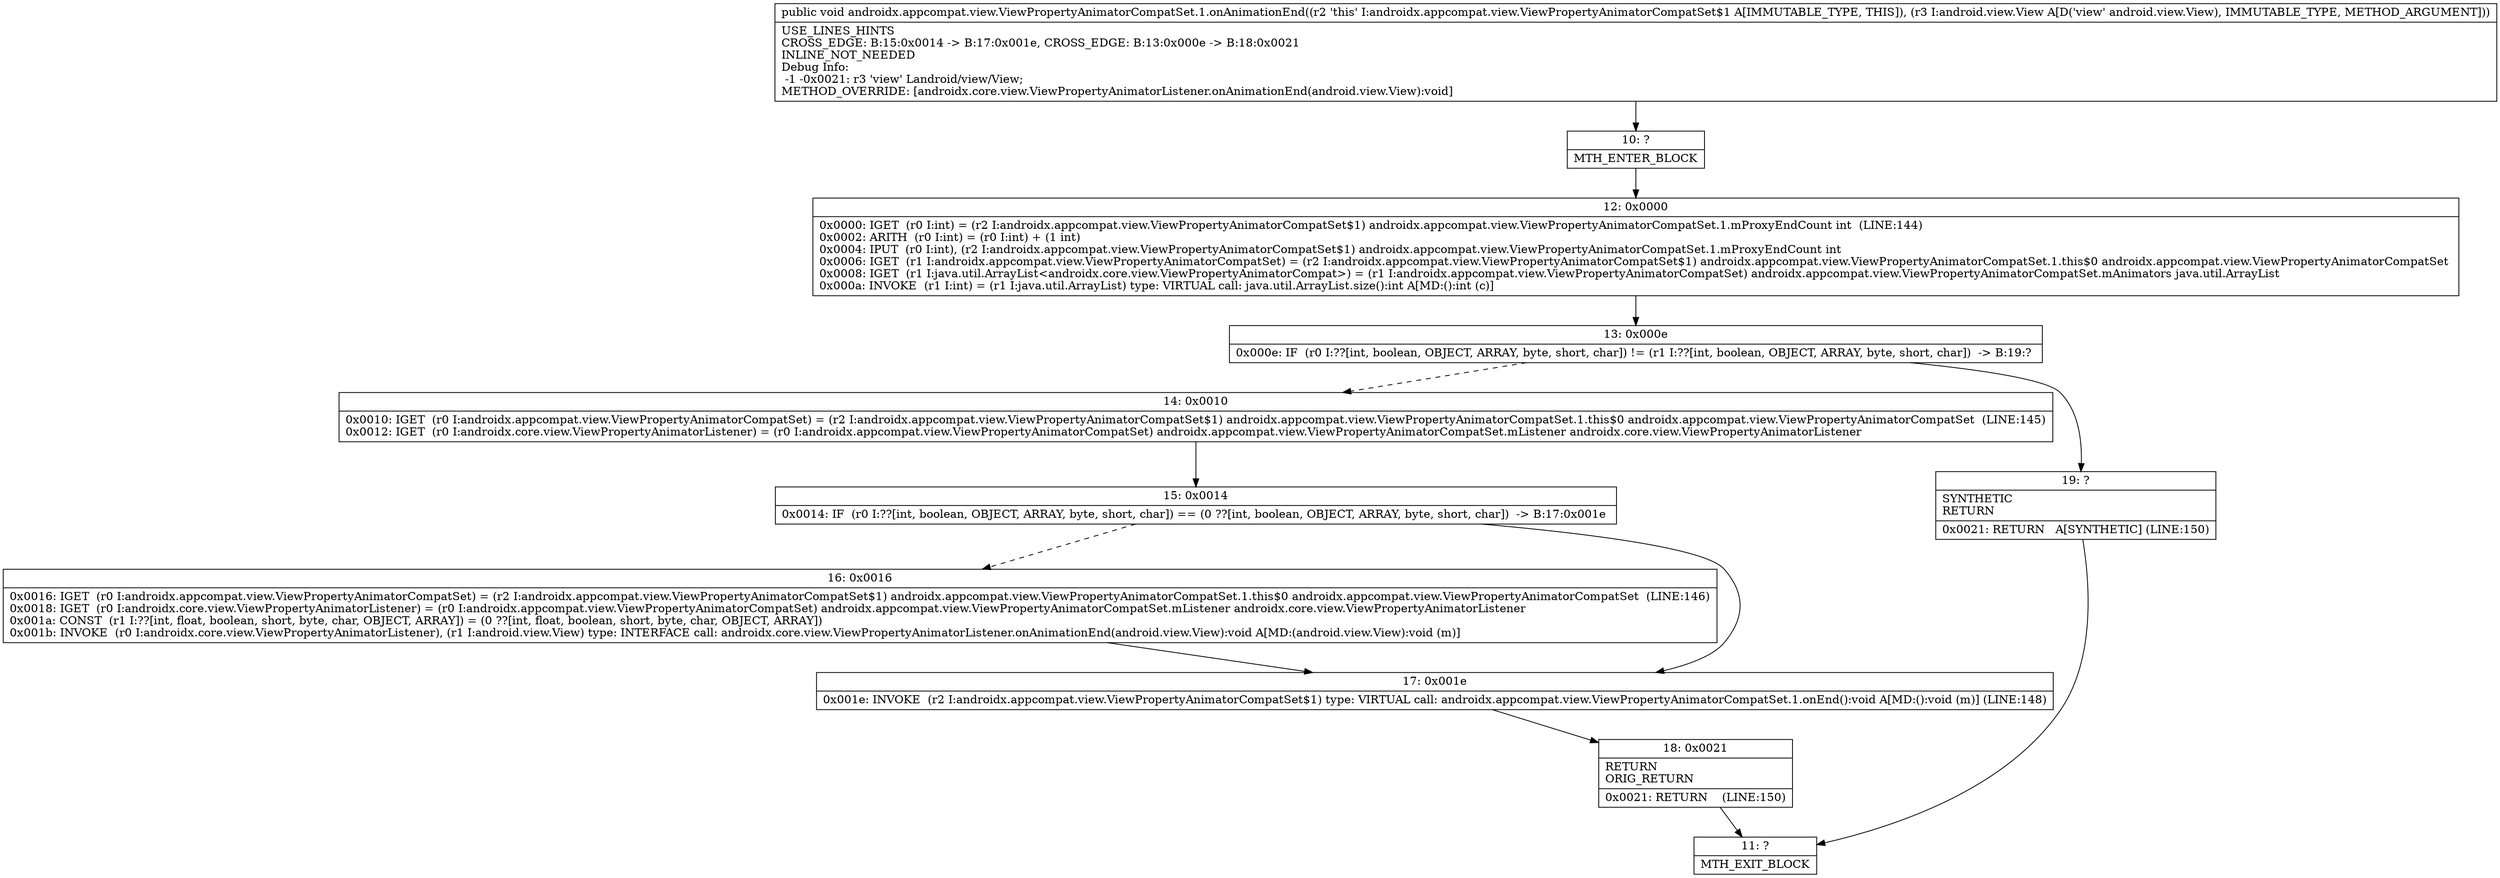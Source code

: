 digraph "CFG forandroidx.appcompat.view.ViewPropertyAnimatorCompatSet.1.onAnimationEnd(Landroid\/view\/View;)V" {
Node_10 [shape=record,label="{10\:\ ?|MTH_ENTER_BLOCK\l}"];
Node_12 [shape=record,label="{12\:\ 0x0000|0x0000: IGET  (r0 I:int) = (r2 I:androidx.appcompat.view.ViewPropertyAnimatorCompatSet$1) androidx.appcompat.view.ViewPropertyAnimatorCompatSet.1.mProxyEndCount int  (LINE:144)\l0x0002: ARITH  (r0 I:int) = (r0 I:int) + (1 int) \l0x0004: IPUT  (r0 I:int), (r2 I:androidx.appcompat.view.ViewPropertyAnimatorCompatSet$1) androidx.appcompat.view.ViewPropertyAnimatorCompatSet.1.mProxyEndCount int \l0x0006: IGET  (r1 I:androidx.appcompat.view.ViewPropertyAnimatorCompatSet) = (r2 I:androidx.appcompat.view.ViewPropertyAnimatorCompatSet$1) androidx.appcompat.view.ViewPropertyAnimatorCompatSet.1.this$0 androidx.appcompat.view.ViewPropertyAnimatorCompatSet \l0x0008: IGET  (r1 I:java.util.ArrayList\<androidx.core.view.ViewPropertyAnimatorCompat\>) = (r1 I:androidx.appcompat.view.ViewPropertyAnimatorCompatSet) androidx.appcompat.view.ViewPropertyAnimatorCompatSet.mAnimators java.util.ArrayList \l0x000a: INVOKE  (r1 I:int) = (r1 I:java.util.ArrayList) type: VIRTUAL call: java.util.ArrayList.size():int A[MD:():int (c)]\l}"];
Node_13 [shape=record,label="{13\:\ 0x000e|0x000e: IF  (r0 I:??[int, boolean, OBJECT, ARRAY, byte, short, char]) != (r1 I:??[int, boolean, OBJECT, ARRAY, byte, short, char])  \-\> B:19:? \l}"];
Node_14 [shape=record,label="{14\:\ 0x0010|0x0010: IGET  (r0 I:androidx.appcompat.view.ViewPropertyAnimatorCompatSet) = (r2 I:androidx.appcompat.view.ViewPropertyAnimatorCompatSet$1) androidx.appcompat.view.ViewPropertyAnimatorCompatSet.1.this$0 androidx.appcompat.view.ViewPropertyAnimatorCompatSet  (LINE:145)\l0x0012: IGET  (r0 I:androidx.core.view.ViewPropertyAnimatorListener) = (r0 I:androidx.appcompat.view.ViewPropertyAnimatorCompatSet) androidx.appcompat.view.ViewPropertyAnimatorCompatSet.mListener androidx.core.view.ViewPropertyAnimatorListener \l}"];
Node_15 [shape=record,label="{15\:\ 0x0014|0x0014: IF  (r0 I:??[int, boolean, OBJECT, ARRAY, byte, short, char]) == (0 ??[int, boolean, OBJECT, ARRAY, byte, short, char])  \-\> B:17:0x001e \l}"];
Node_16 [shape=record,label="{16\:\ 0x0016|0x0016: IGET  (r0 I:androidx.appcompat.view.ViewPropertyAnimatorCompatSet) = (r2 I:androidx.appcompat.view.ViewPropertyAnimatorCompatSet$1) androidx.appcompat.view.ViewPropertyAnimatorCompatSet.1.this$0 androidx.appcompat.view.ViewPropertyAnimatorCompatSet  (LINE:146)\l0x0018: IGET  (r0 I:androidx.core.view.ViewPropertyAnimatorListener) = (r0 I:androidx.appcompat.view.ViewPropertyAnimatorCompatSet) androidx.appcompat.view.ViewPropertyAnimatorCompatSet.mListener androidx.core.view.ViewPropertyAnimatorListener \l0x001a: CONST  (r1 I:??[int, float, boolean, short, byte, char, OBJECT, ARRAY]) = (0 ??[int, float, boolean, short, byte, char, OBJECT, ARRAY]) \l0x001b: INVOKE  (r0 I:androidx.core.view.ViewPropertyAnimatorListener), (r1 I:android.view.View) type: INTERFACE call: androidx.core.view.ViewPropertyAnimatorListener.onAnimationEnd(android.view.View):void A[MD:(android.view.View):void (m)]\l}"];
Node_17 [shape=record,label="{17\:\ 0x001e|0x001e: INVOKE  (r2 I:androidx.appcompat.view.ViewPropertyAnimatorCompatSet$1) type: VIRTUAL call: androidx.appcompat.view.ViewPropertyAnimatorCompatSet.1.onEnd():void A[MD:():void (m)] (LINE:148)\l}"];
Node_18 [shape=record,label="{18\:\ 0x0021|RETURN\lORIG_RETURN\l|0x0021: RETURN    (LINE:150)\l}"];
Node_11 [shape=record,label="{11\:\ ?|MTH_EXIT_BLOCK\l}"];
Node_19 [shape=record,label="{19\:\ ?|SYNTHETIC\lRETURN\l|0x0021: RETURN   A[SYNTHETIC] (LINE:150)\l}"];
MethodNode[shape=record,label="{public void androidx.appcompat.view.ViewPropertyAnimatorCompatSet.1.onAnimationEnd((r2 'this' I:androidx.appcompat.view.ViewPropertyAnimatorCompatSet$1 A[IMMUTABLE_TYPE, THIS]), (r3 I:android.view.View A[D('view' android.view.View), IMMUTABLE_TYPE, METHOD_ARGUMENT]))  | USE_LINES_HINTS\lCROSS_EDGE: B:15:0x0014 \-\> B:17:0x001e, CROSS_EDGE: B:13:0x000e \-\> B:18:0x0021\lINLINE_NOT_NEEDED\lDebug Info:\l  \-1 \-0x0021: r3 'view' Landroid\/view\/View;\lMETHOD_OVERRIDE: [androidx.core.view.ViewPropertyAnimatorListener.onAnimationEnd(android.view.View):void]\l}"];
MethodNode -> Node_10;Node_10 -> Node_12;
Node_12 -> Node_13;
Node_13 -> Node_14[style=dashed];
Node_13 -> Node_19;
Node_14 -> Node_15;
Node_15 -> Node_16[style=dashed];
Node_15 -> Node_17;
Node_16 -> Node_17;
Node_17 -> Node_18;
Node_18 -> Node_11;
Node_19 -> Node_11;
}

